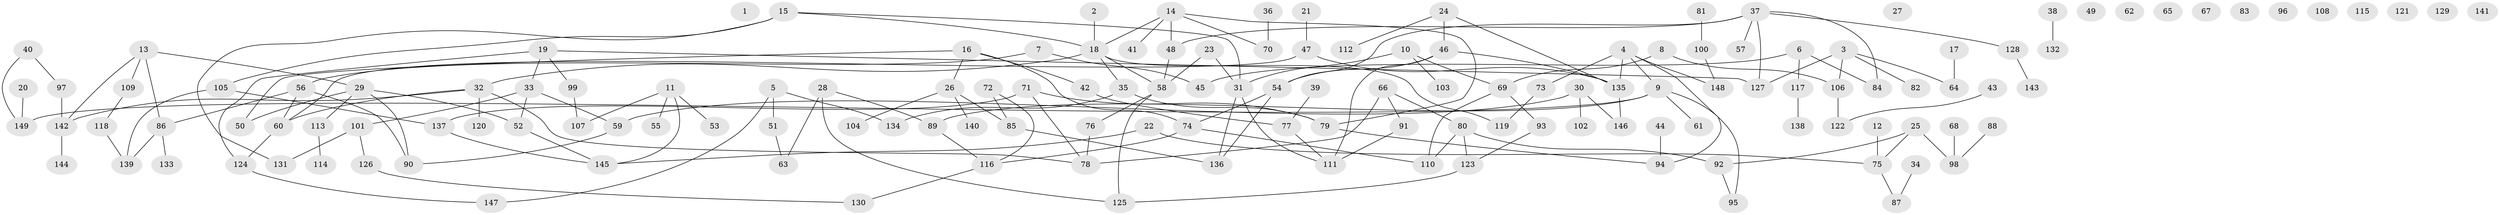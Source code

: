 // Generated by graph-tools (version 1.1) at 2025/00/03/09/25 03:00:44]
// undirected, 149 vertices, 176 edges
graph export_dot {
graph [start="1"]
  node [color=gray90,style=filled];
  1;
  2;
  3;
  4;
  5;
  6;
  7;
  8;
  9;
  10;
  11;
  12;
  13;
  14;
  15;
  16;
  17;
  18;
  19;
  20;
  21;
  22;
  23;
  24;
  25;
  26;
  27;
  28;
  29;
  30;
  31;
  32;
  33;
  34;
  35;
  36;
  37;
  38;
  39;
  40;
  41;
  42;
  43;
  44;
  45;
  46;
  47;
  48;
  49;
  50;
  51;
  52;
  53;
  54;
  55;
  56;
  57;
  58;
  59;
  60;
  61;
  62;
  63;
  64;
  65;
  66;
  67;
  68;
  69;
  70;
  71;
  72;
  73;
  74;
  75;
  76;
  77;
  78;
  79;
  80;
  81;
  82;
  83;
  84;
  85;
  86;
  87;
  88;
  89;
  90;
  91;
  92;
  93;
  94;
  95;
  96;
  97;
  98;
  99;
  100;
  101;
  102;
  103;
  104;
  105;
  106;
  107;
  108;
  109;
  110;
  111;
  112;
  113;
  114;
  115;
  116;
  117;
  118;
  119;
  120;
  121;
  122;
  123;
  124;
  125;
  126;
  127;
  128;
  129;
  130;
  131;
  132;
  133;
  134;
  135;
  136;
  137;
  138;
  139;
  140;
  141;
  142;
  143;
  144;
  145;
  146;
  147;
  148;
  149;
  2 -- 18;
  3 -- 64;
  3 -- 82;
  3 -- 106;
  3 -- 127;
  4 -- 9;
  4 -- 73;
  4 -- 94;
  4 -- 135;
  4 -- 148;
  5 -- 51;
  5 -- 134;
  5 -- 147;
  6 -- 45;
  6 -- 84;
  6 -- 117;
  7 -- 45;
  7 -- 56;
  8 -- 69;
  8 -- 106;
  9 -- 61;
  9 -- 89;
  9 -- 95;
  9 -- 149;
  10 -- 31;
  10 -- 69;
  10 -- 103;
  11 -- 53;
  11 -- 55;
  11 -- 107;
  11 -- 145;
  12 -- 75;
  13 -- 29;
  13 -- 86;
  13 -- 109;
  13 -- 142;
  14 -- 18;
  14 -- 41;
  14 -- 48;
  14 -- 70;
  14 -- 79;
  15 -- 18;
  15 -- 31;
  15 -- 105;
  15 -- 131;
  16 -- 26;
  16 -- 42;
  16 -- 50;
  16 -- 74;
  17 -- 64;
  18 -- 32;
  18 -- 35;
  18 -- 58;
  18 -- 119;
  19 -- 33;
  19 -- 99;
  19 -- 124;
  19 -- 127;
  20 -- 149;
  21 -- 47;
  22 -- 75;
  22 -- 145;
  23 -- 31;
  23 -- 58;
  24 -- 46;
  24 -- 112;
  24 -- 135;
  25 -- 75;
  25 -- 92;
  25 -- 98;
  26 -- 85;
  26 -- 104;
  26 -- 140;
  28 -- 63;
  28 -- 89;
  28 -- 125;
  29 -- 50;
  29 -- 52;
  29 -- 90;
  29 -- 113;
  30 -- 59;
  30 -- 102;
  30 -- 146;
  31 -- 111;
  31 -- 136;
  32 -- 60;
  32 -- 78;
  32 -- 120;
  32 -- 142;
  33 -- 52;
  33 -- 59;
  33 -- 101;
  34 -- 87;
  35 -- 79;
  35 -- 134;
  36 -- 70;
  37 -- 48;
  37 -- 54;
  37 -- 57;
  37 -- 84;
  37 -- 127;
  37 -- 128;
  38 -- 132;
  39 -- 77;
  40 -- 97;
  40 -- 149;
  42 -- 77;
  43 -- 122;
  44 -- 94;
  46 -- 54;
  46 -- 111;
  46 -- 135;
  47 -- 60;
  47 -- 135;
  48 -- 58;
  51 -- 63;
  52 -- 145;
  54 -- 74;
  54 -- 136;
  56 -- 60;
  56 -- 86;
  56 -- 90;
  58 -- 76;
  58 -- 125;
  59 -- 90;
  60 -- 124;
  66 -- 78;
  66 -- 80;
  66 -- 91;
  68 -- 98;
  69 -- 93;
  69 -- 110;
  71 -- 78;
  71 -- 79;
  71 -- 137;
  72 -- 85;
  72 -- 116;
  73 -- 119;
  74 -- 110;
  74 -- 116;
  75 -- 87;
  76 -- 78;
  77 -- 111;
  79 -- 94;
  80 -- 92;
  80 -- 110;
  80 -- 123;
  81 -- 100;
  85 -- 136;
  86 -- 133;
  86 -- 139;
  88 -- 98;
  89 -- 116;
  91 -- 111;
  92 -- 95;
  93 -- 123;
  97 -- 142;
  99 -- 107;
  100 -- 148;
  101 -- 126;
  101 -- 131;
  105 -- 137;
  105 -- 139;
  106 -- 122;
  109 -- 118;
  113 -- 114;
  116 -- 130;
  117 -- 138;
  118 -- 139;
  123 -- 125;
  124 -- 147;
  126 -- 130;
  128 -- 143;
  135 -- 146;
  137 -- 145;
  142 -- 144;
}
